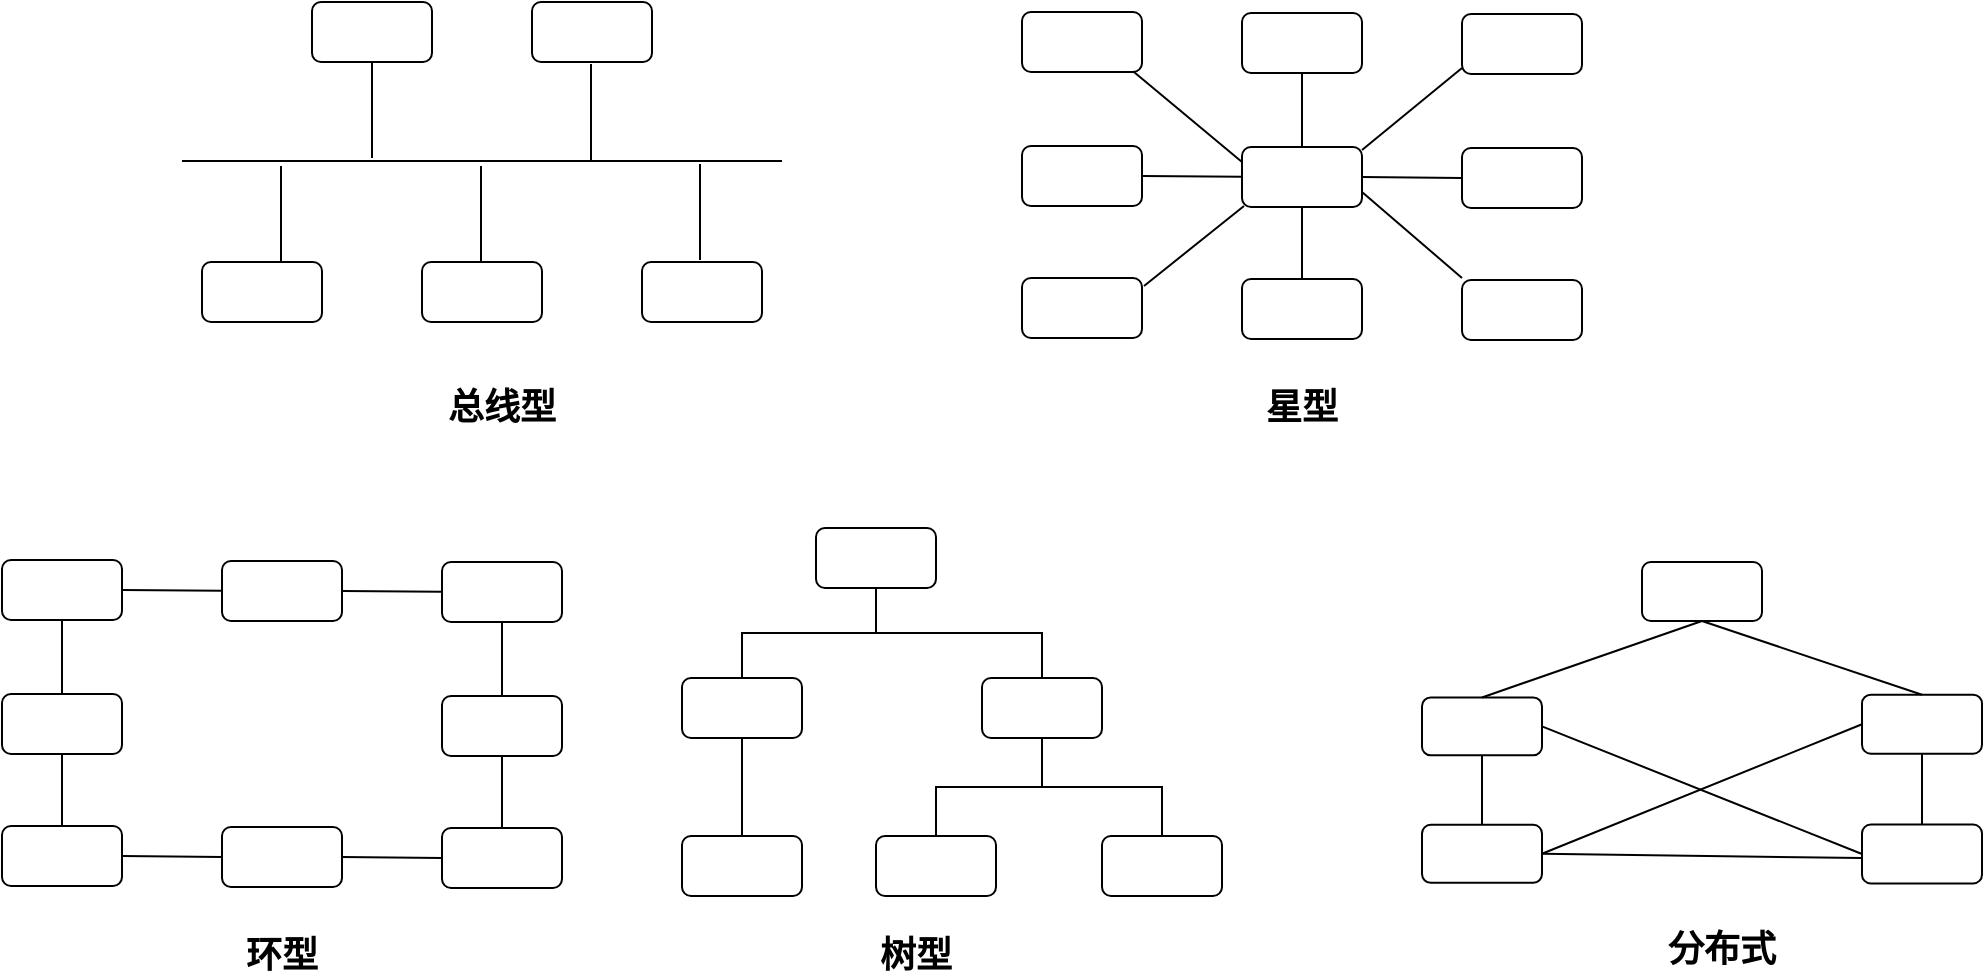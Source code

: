 <mxfile version="10.5.2" type="device"><diagram id="NrwzMk_wnvMzqkdQonBj" name="第 1 页"><mxGraphModel dx="2072" dy="962" grid="1" gridSize="10" guides="1" tooltips="1" connect="1" arrows="1" fold="1" page="1" pageScale="1" pageWidth="827" pageHeight="1169" math="0" shadow="0"><root><mxCell id="0"/><mxCell id="1" parent="0"/><mxCell id="FWsN60xZD7BrKEMVr5Pt-58" value="" style="group" vertex="1" connectable="0" parent="1"><mxGeometry x="450" y="112.5" width="280" height="207.5" as="geometry"/></mxCell><mxCell id="FWsN60xZD7BrKEMVr5Pt-34" value="" style="group" vertex="1" connectable="0" parent="FWsN60xZD7BrKEMVr5Pt-58"><mxGeometry y="6.5" width="60" height="163" as="geometry"/></mxCell><mxCell id="FWsN60xZD7BrKEMVr5Pt-32" value="" style="group" vertex="1" connectable="0" parent="FWsN60xZD7BrKEMVr5Pt-34"><mxGeometry y="-7" width="60" height="163" as="geometry"/></mxCell><mxCell id="FWsN60xZD7BrKEMVr5Pt-5" value="" style="rounded=1;whiteSpace=wrap;html=1;" vertex="1" parent="FWsN60xZD7BrKEMVr5Pt-32"><mxGeometry y="67" width="60" height="30" as="geometry"/></mxCell><mxCell id="FWsN60xZD7BrKEMVr5Pt-7" value="" style="rounded=1;whiteSpace=wrap;html=1;" vertex="1" parent="FWsN60xZD7BrKEMVr5Pt-32"><mxGeometry width="60" height="30" as="geometry"/></mxCell><mxCell id="FWsN60xZD7BrKEMVr5Pt-12" value="" style="rounded=1;whiteSpace=wrap;html=1;" vertex="1" parent="FWsN60xZD7BrKEMVr5Pt-32"><mxGeometry y="133" width="60" height="30" as="geometry"/></mxCell><mxCell id="FWsN60xZD7BrKEMVr5Pt-35" value="" style="group" vertex="1" connectable="0" parent="FWsN60xZD7BrKEMVr5Pt-58"><mxGeometry x="110" width="60" height="172.5" as="geometry"/></mxCell><mxCell id="FWsN60xZD7BrKEMVr5Pt-36" value="" style="group" vertex="1" connectable="0" parent="FWsN60xZD7BrKEMVr5Pt-35"><mxGeometry width="60" height="172.5" as="geometry"/></mxCell><mxCell id="FWsN60xZD7BrKEMVr5Pt-37" value="" style="rounded=1;whiteSpace=wrap;html=1;" vertex="1" parent="FWsN60xZD7BrKEMVr5Pt-36"><mxGeometry y="67" width="60" height="30" as="geometry"/></mxCell><mxCell id="FWsN60xZD7BrKEMVr5Pt-55" style="edgeStyle=none;rounded=0;orthogonalLoop=1;jettySize=auto;html=1;exitX=0.5;exitY=1;exitDx=0;exitDy=0;entryX=0.5;entryY=0;entryDx=0;entryDy=0;endArrow=none;endFill=0;" edge="1" parent="FWsN60xZD7BrKEMVr5Pt-36" source="FWsN60xZD7BrKEMVr5Pt-38" target="FWsN60xZD7BrKEMVr5Pt-37"><mxGeometry relative="1" as="geometry"/></mxCell><mxCell id="FWsN60xZD7BrKEMVr5Pt-38" value="" style="rounded=1;whiteSpace=wrap;html=1;" vertex="1" parent="FWsN60xZD7BrKEMVr5Pt-36"><mxGeometry width="60" height="30" as="geometry"/></mxCell><mxCell id="FWsN60xZD7BrKEMVr5Pt-53" style="rounded=0;orthogonalLoop=1;jettySize=auto;html=1;exitX=0.5;exitY=0;exitDx=0;exitDy=0;entryX=0.5;entryY=1;entryDx=0;entryDy=0;endArrow=none;endFill=0;" edge="1" parent="FWsN60xZD7BrKEMVr5Pt-36" source="FWsN60xZD7BrKEMVr5Pt-39" target="FWsN60xZD7BrKEMVr5Pt-37"><mxGeometry relative="1" as="geometry"/></mxCell><mxCell id="FWsN60xZD7BrKEMVr5Pt-39" value="" style="rounded=1;whiteSpace=wrap;html=1;" vertex="1" parent="FWsN60xZD7BrKEMVr5Pt-36"><mxGeometry y="133" width="60" height="30" as="geometry"/></mxCell><mxCell id="FWsN60xZD7BrKEMVr5Pt-40" value="" style="group" vertex="1" connectable="0" parent="FWsN60xZD7BrKEMVr5Pt-58"><mxGeometry x="220" y="0.5" width="60" height="163" as="geometry"/></mxCell><mxCell id="FWsN60xZD7BrKEMVr5Pt-41" value="" style="group" vertex="1" connectable="0" parent="FWsN60xZD7BrKEMVr5Pt-40"><mxGeometry width="60" height="163" as="geometry"/></mxCell><mxCell id="FWsN60xZD7BrKEMVr5Pt-42" value="" style="rounded=1;whiteSpace=wrap;html=1;" vertex="1" parent="FWsN60xZD7BrKEMVr5Pt-41"><mxGeometry y="67" width="60" height="30" as="geometry"/></mxCell><mxCell id="FWsN60xZD7BrKEMVr5Pt-43" value="" style="rounded=1;whiteSpace=wrap;html=1;" vertex="1" parent="FWsN60xZD7BrKEMVr5Pt-41"><mxGeometry width="60" height="30" as="geometry"/></mxCell><mxCell id="FWsN60xZD7BrKEMVr5Pt-44" value="" style="rounded=1;whiteSpace=wrap;html=1;" vertex="1" parent="FWsN60xZD7BrKEMVr5Pt-41"><mxGeometry y="133" width="60" height="30" as="geometry"/></mxCell><mxCell id="FWsN60xZD7BrKEMVr5Pt-46" value="" style="endArrow=none;html=1;" edge="1" parent="FWsN60xZD7BrKEMVr5Pt-58"><mxGeometry width="50" height="50" relative="1" as="geometry"><mxPoint x="170" y="68.5" as="sourcePoint"/><mxPoint x="220" y="27.5" as="targetPoint"/></mxGeometry></mxCell><mxCell id="FWsN60xZD7BrKEMVr5Pt-48" value="" style="endArrow=none;html=1;" edge="1" parent="FWsN60xZD7BrKEMVr5Pt-58"><mxGeometry width="50" height="50" relative="1" as="geometry"><mxPoint x="61" y="136.5" as="sourcePoint"/><mxPoint x="111" y="96.5" as="targetPoint"/></mxGeometry></mxCell><mxCell id="FWsN60xZD7BrKEMVr5Pt-51" value="" style="endArrow=none;html=1;exitX=1;exitY=0.75;exitDx=0;exitDy=0;" edge="1" parent="FWsN60xZD7BrKEMVr5Pt-58" source="FWsN60xZD7BrKEMVr5Pt-37"><mxGeometry width="50" height="50" relative="1" as="geometry"><mxPoint x="170" y="132.5" as="sourcePoint"/><mxPoint x="220" y="132.5" as="targetPoint"/></mxGeometry></mxCell><mxCell id="FWsN60xZD7BrKEMVr5Pt-52" value="" style="endArrow=none;html=1;entryX=0;entryY=0.25;entryDx=0;entryDy=0;exitX=0.933;exitY=1;exitDx=0;exitDy=0;exitPerimeter=0;" edge="1" parent="FWsN60xZD7BrKEMVr5Pt-58" source="FWsN60xZD7BrKEMVr5Pt-7" target="FWsN60xZD7BrKEMVr5Pt-37"><mxGeometry width="50" height="50" relative="1" as="geometry"><mxPoint x="60" y="17.5" as="sourcePoint"/><mxPoint x="110" y="-0.5" as="targetPoint"/></mxGeometry></mxCell><mxCell id="FWsN60xZD7BrKEMVr5Pt-54" style="edgeStyle=none;rounded=0;orthogonalLoop=1;jettySize=auto;html=1;exitX=0;exitY=0.5;exitDx=0;exitDy=0;entryX=1;entryY=0.5;entryDx=0;entryDy=0;endArrow=none;endFill=0;" edge="1" parent="FWsN60xZD7BrKEMVr5Pt-58" source="FWsN60xZD7BrKEMVr5Pt-42" target="FWsN60xZD7BrKEMVr5Pt-37"><mxGeometry relative="1" as="geometry"/></mxCell><mxCell id="FWsN60xZD7BrKEMVr5Pt-56" style="edgeStyle=none;rounded=0;orthogonalLoop=1;jettySize=auto;html=1;exitX=1;exitY=0.5;exitDx=0;exitDy=0;endArrow=none;endFill=0;" edge="1" parent="FWsN60xZD7BrKEMVr5Pt-58" source="FWsN60xZD7BrKEMVr5Pt-5" target="FWsN60xZD7BrKEMVr5Pt-37"><mxGeometry relative="1" as="geometry"/></mxCell><mxCell id="FWsN60xZD7BrKEMVr5Pt-57" value="星型" style="text;html=1;strokeColor=none;fillColor=none;align=center;verticalAlign=middle;whiteSpace=wrap;rounded=0;fontSize=18;fontStyle=1" vertex="1" parent="FWsN60xZD7BrKEMVr5Pt-58"><mxGeometry x="120" y="187.5" width="40" height="20" as="geometry"/></mxCell><mxCell id="FWsN60xZD7BrKEMVr5Pt-64" value="总线型" style="text;html=1;strokeColor=none;fillColor=none;align=center;verticalAlign=middle;whiteSpace=wrap;rounded=0;fontSize=18;fontStyle=1" vertex="1" parent="1"><mxGeometry x="160" y="300" width="60" height="20" as="geometry"/></mxCell><mxCell id="FWsN60xZD7BrKEMVr5Pt-66" value="" style="group" vertex="1" connectable="0" parent="1"><mxGeometry x="30" y="107" width="300" height="160" as="geometry"/></mxCell><mxCell id="FWsN60xZD7BrKEMVr5Pt-30" value="" style="group" vertex="1" connectable="0" parent="FWsN60xZD7BrKEMVr5Pt-66"><mxGeometry x="10" y="130" width="280" height="30" as="geometry"/></mxCell><mxCell id="FWsN60xZD7BrKEMVr5Pt-14" value="" style="rounded=1;whiteSpace=wrap;html=1;" vertex="1" parent="FWsN60xZD7BrKEMVr5Pt-30"><mxGeometry width="60" height="30" as="geometry"/></mxCell><mxCell id="FWsN60xZD7BrKEMVr5Pt-16" value="" style="rounded=1;whiteSpace=wrap;html=1;" vertex="1" parent="FWsN60xZD7BrKEMVr5Pt-30"><mxGeometry x="110" width="60" height="30" as="geometry"/></mxCell><mxCell id="FWsN60xZD7BrKEMVr5Pt-23" value="" style="rounded=1;whiteSpace=wrap;html=1;" vertex="1" parent="FWsN60xZD7BrKEMVr5Pt-30"><mxGeometry x="220" width="60" height="30" as="geometry"/></mxCell><mxCell id="FWsN60xZD7BrKEMVr5Pt-31" value="" style="group" vertex="1" connectable="0" parent="FWsN60xZD7BrKEMVr5Pt-66"><mxGeometry x="65" width="170" height="30" as="geometry"/></mxCell><mxCell id="FWsN60xZD7BrKEMVr5Pt-17" value="" style="rounded=1;whiteSpace=wrap;html=1;" vertex="1" parent="FWsN60xZD7BrKEMVr5Pt-31"><mxGeometry width="60" height="30" as="geometry"/></mxCell><mxCell id="FWsN60xZD7BrKEMVr5Pt-19" value="" style="rounded=1;whiteSpace=wrap;html=1;" vertex="1" parent="FWsN60xZD7BrKEMVr5Pt-31"><mxGeometry x="110" width="60" height="30" as="geometry"/></mxCell><mxCell id="FWsN60xZD7BrKEMVr5Pt-45" value="" style="endArrow=none;html=1;" edge="1" parent="FWsN60xZD7BrKEMVr5Pt-66"><mxGeometry width="50" height="50" relative="1" as="geometry"><mxPoint y="79.5" as="sourcePoint"/><mxPoint x="300" y="79.5" as="targetPoint"/></mxGeometry></mxCell><mxCell id="FWsN60xZD7BrKEMVr5Pt-59" style="edgeStyle=none;rounded=0;orthogonalLoop=1;jettySize=auto;html=1;exitX=0.5;exitY=1;exitDx=0;exitDy=0;endArrow=none;endFill=0;" edge="1" parent="FWsN60xZD7BrKEMVr5Pt-66"><mxGeometry relative="1" as="geometry"><mxPoint x="95" y="78" as="targetPoint"/><mxPoint x="95" y="30" as="sourcePoint"/></mxGeometry></mxCell><mxCell id="FWsN60xZD7BrKEMVr5Pt-60" style="edgeStyle=none;rounded=0;orthogonalLoop=1;jettySize=auto;html=1;exitX=0.5;exitY=1;exitDx=0;exitDy=0;endArrow=none;endFill=0;" edge="1" parent="FWsN60xZD7BrKEMVr5Pt-66"><mxGeometry relative="1" as="geometry"><mxPoint x="49.5" y="130" as="targetPoint"/><mxPoint x="49.5" y="82" as="sourcePoint"/></mxGeometry></mxCell><mxCell id="FWsN60xZD7BrKEMVr5Pt-61" style="edgeStyle=none;rounded=0;orthogonalLoop=1;jettySize=auto;html=1;exitX=0.5;exitY=1;exitDx=0;exitDy=0;endArrow=none;endFill=0;" edge="1" parent="FWsN60xZD7BrKEMVr5Pt-66"><mxGeometry relative="1" as="geometry"><mxPoint x="149.5" y="130" as="targetPoint"/><mxPoint x="149.5" y="82" as="sourcePoint"/></mxGeometry></mxCell><mxCell id="FWsN60xZD7BrKEMVr5Pt-62" style="edgeStyle=none;rounded=0;orthogonalLoop=1;jettySize=auto;html=1;exitX=0.5;exitY=1;exitDx=0;exitDy=0;endArrow=none;endFill=0;" edge="1" parent="FWsN60xZD7BrKEMVr5Pt-66"><mxGeometry relative="1" as="geometry"><mxPoint x="259" y="129" as="targetPoint"/><mxPoint x="259" y="81" as="sourcePoint"/></mxGeometry></mxCell><mxCell id="FWsN60xZD7BrKEMVr5Pt-63" style="edgeStyle=none;rounded=0;orthogonalLoop=1;jettySize=auto;html=1;exitX=0.5;exitY=1;exitDx=0;exitDy=0;endArrow=none;endFill=0;" edge="1" parent="FWsN60xZD7BrKEMVr5Pt-66"><mxGeometry relative="1" as="geometry"><mxPoint x="204.5" y="79" as="targetPoint"/><mxPoint x="204.5" y="31" as="sourcePoint"/></mxGeometry></mxCell><mxCell id="FWsN60xZD7BrKEMVr5Pt-76" value="" style="group" vertex="1" connectable="0" parent="1"><mxGeometry x="280" y="370" width="270" height="224" as="geometry"/></mxCell><mxCell id="FWsN60xZD7BrKEMVr5Pt-1" value="" style="rounded=1;whiteSpace=wrap;html=1;" vertex="1" parent="FWsN60xZD7BrKEMVr5Pt-76"><mxGeometry x="210" y="154" width="60" height="30" as="geometry"/></mxCell><mxCell id="FWsN60xZD7BrKEMVr5Pt-13" value="" style="rounded=1;whiteSpace=wrap;html=1;" vertex="1" parent="FWsN60xZD7BrKEMVr5Pt-76"><mxGeometry y="75" width="60" height="30" as="geometry"/></mxCell><mxCell id="FWsN60xZD7BrKEMVr5Pt-72" style="edgeStyle=orthogonalEdgeStyle;rounded=0;orthogonalLoop=1;jettySize=auto;html=1;exitX=0.5;exitY=1;exitDx=0;exitDy=0;entryX=0.5;entryY=0;entryDx=0;entryDy=0;endArrow=none;endFill=0;" edge="1" parent="FWsN60xZD7BrKEMVr5Pt-76" source="FWsN60xZD7BrKEMVr5Pt-15" target="FWsN60xZD7BrKEMVr5Pt-1"><mxGeometry relative="1" as="geometry"/></mxCell><mxCell id="FWsN60xZD7BrKEMVr5Pt-15" value="" style="rounded=1;whiteSpace=wrap;html=1;" vertex="1" parent="FWsN60xZD7BrKEMVr5Pt-76"><mxGeometry x="150" y="75" width="60" height="30" as="geometry"/></mxCell><mxCell id="FWsN60xZD7BrKEMVr5Pt-18" value="" style="rounded=1;whiteSpace=wrap;html=1;" vertex="1" parent="FWsN60xZD7BrKEMVr5Pt-76"><mxGeometry y="154" width="60" height="30" as="geometry"/></mxCell><mxCell id="FWsN60xZD7BrKEMVr5Pt-71" style="edgeStyle=orthogonalEdgeStyle;rounded=0;orthogonalLoop=1;jettySize=auto;html=1;exitX=0.5;exitY=1;exitDx=0;exitDy=0;entryX=0.5;entryY=0;entryDx=0;entryDy=0;endArrow=none;endFill=0;" edge="1" parent="FWsN60xZD7BrKEMVr5Pt-76" source="FWsN60xZD7BrKEMVr5Pt-13" target="FWsN60xZD7BrKEMVr5Pt-18"><mxGeometry relative="1" as="geometry"/></mxCell><mxCell id="FWsN60xZD7BrKEMVr5Pt-21" value="" style="rounded=1;whiteSpace=wrap;html=1;" vertex="1" parent="FWsN60xZD7BrKEMVr5Pt-76"><mxGeometry x="97" y="154" width="60" height="30" as="geometry"/></mxCell><mxCell id="FWsN60xZD7BrKEMVr5Pt-74" style="edgeStyle=orthogonalEdgeStyle;rounded=0;orthogonalLoop=1;jettySize=auto;html=1;exitX=0.5;exitY=1;exitDx=0;exitDy=0;entryX=0.5;entryY=0;entryDx=0;entryDy=0;endArrow=none;endFill=0;" edge="1" parent="FWsN60xZD7BrKEMVr5Pt-76" source="FWsN60xZD7BrKEMVr5Pt-15" target="FWsN60xZD7BrKEMVr5Pt-21"><mxGeometry relative="1" as="geometry"/></mxCell><mxCell id="FWsN60xZD7BrKEMVr5Pt-69" style="edgeStyle=orthogonalEdgeStyle;rounded=0;orthogonalLoop=1;jettySize=auto;html=1;exitX=0.5;exitY=1;exitDx=0;exitDy=0;entryX=0.5;entryY=0;entryDx=0;entryDy=0;endArrow=none;endFill=0;" edge="1" parent="FWsN60xZD7BrKEMVr5Pt-76" source="FWsN60xZD7BrKEMVr5Pt-22" target="FWsN60xZD7BrKEMVr5Pt-13"><mxGeometry relative="1" as="geometry"/></mxCell><mxCell id="FWsN60xZD7BrKEMVr5Pt-70" style="edgeStyle=orthogonalEdgeStyle;rounded=0;orthogonalLoop=1;jettySize=auto;html=1;exitX=0.5;exitY=1;exitDx=0;exitDy=0;entryX=0.5;entryY=0;entryDx=0;entryDy=0;endArrow=none;endFill=0;" edge="1" parent="FWsN60xZD7BrKEMVr5Pt-76" source="FWsN60xZD7BrKEMVr5Pt-22" target="FWsN60xZD7BrKEMVr5Pt-15"><mxGeometry relative="1" as="geometry"/></mxCell><mxCell id="FWsN60xZD7BrKEMVr5Pt-22" value="" style="rounded=1;whiteSpace=wrap;html=1;" vertex="1" parent="FWsN60xZD7BrKEMVr5Pt-76"><mxGeometry x="67" width="60" height="30" as="geometry"/></mxCell><mxCell id="FWsN60xZD7BrKEMVr5Pt-75" value="树型&lt;br style=&quot;font-size: 18px;&quot;&gt;" style="text;html=1;strokeColor=none;fillColor=none;align=center;verticalAlign=middle;whiteSpace=wrap;rounded=0;fontStyle=1;fontSize=18;" vertex="1" parent="FWsN60xZD7BrKEMVr5Pt-76"><mxGeometry x="97" y="204" width="40" height="20" as="geometry"/></mxCell><mxCell id="FWsN60xZD7BrKEMVr5Pt-77" value="" style="group" vertex="1" connectable="0" parent="1"><mxGeometry x="650" y="387" width="280" height="204" as="geometry"/></mxCell><mxCell id="FWsN60xZD7BrKEMVr5Pt-78" value="" style="group" vertex="1" connectable="0" parent="FWsN60xZD7BrKEMVr5Pt-77"><mxGeometry y="9.831" width="60" height="157.301" as="geometry"/></mxCell><mxCell id="FWsN60xZD7BrKEMVr5Pt-79" value="" style="group" vertex="1" connectable="0" parent="FWsN60xZD7BrKEMVr5Pt-78"><mxGeometry y="-6.755" width="60" height="157.301" as="geometry"/></mxCell><mxCell id="FWsN60xZD7BrKEMVr5Pt-80" value="" style="rounded=1;whiteSpace=wrap;html=1;" vertex="1" parent="FWsN60xZD7BrKEMVr5Pt-79"><mxGeometry y="64.658" width="60" height="28.951" as="geometry"/></mxCell><mxCell id="FWsN60xZD7BrKEMVr5Pt-107" style="rounded=0;orthogonalLoop=1;jettySize=auto;html=1;exitX=0.5;exitY=0;exitDx=0;exitDy=0;entryX=0.5;entryY=1;entryDx=0;entryDy=0;endArrow=none;endFill=0;" edge="1" parent="FWsN60xZD7BrKEMVr5Pt-79" source="FWsN60xZD7BrKEMVr5Pt-82" target="FWsN60xZD7BrKEMVr5Pt-80"><mxGeometry relative="1" as="geometry"/></mxCell><mxCell id="FWsN60xZD7BrKEMVr5Pt-82" value="" style="rounded=1;whiteSpace=wrap;html=1;" vertex="1" parent="FWsN60xZD7BrKEMVr5Pt-79"><mxGeometry y="128.35" width="60" height="28.951" as="geometry"/></mxCell><mxCell id="FWsN60xZD7BrKEMVr5Pt-83" value="" style="group" vertex="1" connectable="0" parent="FWsN60xZD7BrKEMVr5Pt-77"><mxGeometry x="110" width="60" height="169.59" as="geometry"/></mxCell><mxCell id="FWsN60xZD7BrKEMVr5Pt-84" value="" style="group" vertex="1" connectable="0" parent="FWsN60xZD7BrKEMVr5Pt-83"><mxGeometry width="60" height="169.59" as="geometry"/></mxCell><mxCell id="FWsN60xZD7BrKEMVr5Pt-87" value="" style="rounded=1;whiteSpace=wrap;html=1;" vertex="1" parent="FWsN60xZD7BrKEMVr5Pt-84"><mxGeometry width="60" height="29.494" as="geometry"/></mxCell><mxCell id="FWsN60xZD7BrKEMVr5Pt-90" value="" style="group" vertex="1" connectable="0" parent="FWsN60xZD7BrKEMVr5Pt-77"><mxGeometry x="220" y="0.492" width="60" height="160.251" as="geometry"/></mxCell><mxCell id="FWsN60xZD7BrKEMVr5Pt-91" value="" style="group" vertex="1" connectable="0" parent="FWsN60xZD7BrKEMVr5Pt-90"><mxGeometry width="60" height="160.251" as="geometry"/></mxCell><mxCell id="FWsN60xZD7BrKEMVr5Pt-110" style="edgeStyle=none;rounded=0;orthogonalLoop=1;jettySize=auto;html=1;exitX=0.5;exitY=1;exitDx=0;exitDy=0;entryX=0.5;entryY=0;entryDx=0;entryDy=0;endArrow=none;endFill=0;" edge="1" parent="FWsN60xZD7BrKEMVr5Pt-91" source="FWsN60xZD7BrKEMVr5Pt-92" target="FWsN60xZD7BrKEMVr5Pt-94"><mxGeometry relative="1" as="geometry"/></mxCell><mxCell id="FWsN60xZD7BrKEMVr5Pt-92" value="" style="rounded=1;whiteSpace=wrap;html=1;" vertex="1" parent="FWsN60xZD7BrKEMVr5Pt-91"><mxGeometry y="65.87" width="60" height="29.494" as="geometry"/></mxCell><mxCell id="FWsN60xZD7BrKEMVr5Pt-94" value="" style="rounded=1;whiteSpace=wrap;html=1;" vertex="1" parent="FWsN60xZD7BrKEMVr5Pt-91"><mxGeometry y="130.757" width="60" height="29.494" as="geometry"/></mxCell><mxCell id="FWsN60xZD7BrKEMVr5Pt-101" value="分布式" style="text;html=1;strokeColor=none;fillColor=none;align=center;verticalAlign=middle;whiteSpace=wrap;rounded=0;fontStyle=1;fontSize=18;" vertex="1" parent="FWsN60xZD7BrKEMVr5Pt-77"><mxGeometry x="120" y="184" width="60" height="20" as="geometry"/></mxCell><mxCell id="FWsN60xZD7BrKEMVr5Pt-108" style="edgeStyle=none;rounded=0;orthogonalLoop=1;jettySize=auto;html=1;exitX=0.5;exitY=0;exitDx=0;exitDy=0;entryX=0.5;entryY=1;entryDx=0;entryDy=0;endArrow=none;endFill=0;" edge="1" parent="FWsN60xZD7BrKEMVr5Pt-77" source="FWsN60xZD7BrKEMVr5Pt-80" target="FWsN60xZD7BrKEMVr5Pt-87"><mxGeometry relative="1" as="geometry"/></mxCell><mxCell id="FWsN60xZD7BrKEMVr5Pt-111" style="edgeStyle=none;rounded=0;orthogonalLoop=1;jettySize=auto;html=1;exitX=0;exitY=0.5;exitDx=0;exitDy=0;entryX=1;entryY=0.5;entryDx=0;entryDy=0;endArrow=none;endFill=0;" edge="1" parent="FWsN60xZD7BrKEMVr5Pt-77" source="FWsN60xZD7BrKEMVr5Pt-92" target="FWsN60xZD7BrKEMVr5Pt-82"><mxGeometry relative="1" as="geometry"/></mxCell><mxCell id="FWsN60xZD7BrKEMVr5Pt-112" style="edgeStyle=none;rounded=0;orthogonalLoop=1;jettySize=auto;html=1;exitX=1;exitY=0.5;exitDx=0;exitDy=0;entryX=0;entryY=0.5;entryDx=0;entryDy=0;endArrow=none;endFill=0;" edge="1" parent="FWsN60xZD7BrKEMVr5Pt-77" source="FWsN60xZD7BrKEMVr5Pt-80" target="FWsN60xZD7BrKEMVr5Pt-94"><mxGeometry relative="1" as="geometry"/></mxCell><mxCell id="FWsN60xZD7BrKEMVr5Pt-109" style="edgeStyle=none;rounded=0;orthogonalLoop=1;jettySize=auto;html=1;exitX=0.5;exitY=0;exitDx=0;exitDy=0;endArrow=none;endFill=0;entryX=0.5;entryY=1;entryDx=0;entryDy=0;" edge="1" parent="FWsN60xZD7BrKEMVr5Pt-77" source="FWsN60xZD7BrKEMVr5Pt-92" target="FWsN60xZD7BrKEMVr5Pt-87"><mxGeometry relative="1" as="geometry"><mxPoint x="140" y="33" as="targetPoint"/></mxGeometry></mxCell><mxCell id="FWsN60xZD7BrKEMVr5Pt-113" style="edgeStyle=none;rounded=0;orthogonalLoop=1;jettySize=auto;html=1;exitX=1;exitY=0.5;exitDx=0;exitDy=0;endArrow=none;endFill=0;" edge="1" parent="1" source="FWsN60xZD7BrKEMVr5Pt-82"><mxGeometry relative="1" as="geometry"><mxPoint x="870" y="535" as="targetPoint"/></mxGeometry></mxCell><mxCell id="FWsN60xZD7BrKEMVr5Pt-114" value="" style="group" vertex="1" connectable="0" parent="1"><mxGeometry x="-60" y="386.5" width="280" height="207.5" as="geometry"/></mxCell><mxCell id="FWsN60xZD7BrKEMVr5Pt-115" value="" style="group" vertex="1" connectable="0" parent="FWsN60xZD7BrKEMVr5Pt-114"><mxGeometry y="6.5" width="60" height="163" as="geometry"/></mxCell><mxCell id="FWsN60xZD7BrKEMVr5Pt-116" value="" style="group" vertex="1" connectable="0" parent="FWsN60xZD7BrKEMVr5Pt-115"><mxGeometry y="-7" width="60" height="163" as="geometry"/></mxCell><mxCell id="FWsN60xZD7BrKEMVr5Pt-153" style="edgeStyle=none;rounded=0;orthogonalLoop=1;jettySize=auto;html=1;exitX=0.5;exitY=0;exitDx=0;exitDy=0;entryX=0.5;entryY=1;entryDx=0;entryDy=0;endArrow=none;endFill=0;" edge="1" parent="FWsN60xZD7BrKEMVr5Pt-116" source="FWsN60xZD7BrKEMVr5Pt-117" target="FWsN60xZD7BrKEMVr5Pt-118"><mxGeometry relative="1" as="geometry"/></mxCell><mxCell id="FWsN60xZD7BrKEMVr5Pt-117" value="" style="rounded=1;whiteSpace=wrap;html=1;" vertex="1" parent="FWsN60xZD7BrKEMVr5Pt-116"><mxGeometry y="67" width="60" height="30" as="geometry"/></mxCell><mxCell id="FWsN60xZD7BrKEMVr5Pt-118" value="" style="rounded=1;whiteSpace=wrap;html=1;" vertex="1" parent="FWsN60xZD7BrKEMVr5Pt-116"><mxGeometry width="60" height="30" as="geometry"/></mxCell><mxCell id="FWsN60xZD7BrKEMVr5Pt-152" style="edgeStyle=none;rounded=0;orthogonalLoop=1;jettySize=auto;html=1;exitX=0.5;exitY=0;exitDx=0;exitDy=0;entryX=0.5;entryY=1;entryDx=0;entryDy=0;endArrow=none;endFill=0;" edge="1" parent="FWsN60xZD7BrKEMVr5Pt-116" source="FWsN60xZD7BrKEMVr5Pt-119" target="FWsN60xZD7BrKEMVr5Pt-117"><mxGeometry relative="1" as="geometry"/></mxCell><mxCell id="FWsN60xZD7BrKEMVr5Pt-119" value="" style="rounded=1;whiteSpace=wrap;html=1;" vertex="1" parent="FWsN60xZD7BrKEMVr5Pt-116"><mxGeometry y="133" width="60" height="30" as="geometry"/></mxCell><mxCell id="FWsN60xZD7BrKEMVr5Pt-120" value="" style="group" vertex="1" connectable="0" parent="FWsN60xZD7BrKEMVr5Pt-114"><mxGeometry x="110" width="60" height="172.5" as="geometry"/></mxCell><mxCell id="FWsN60xZD7BrKEMVr5Pt-121" value="" style="group" vertex="1" connectable="0" parent="FWsN60xZD7BrKEMVr5Pt-120"><mxGeometry width="60" height="172.5" as="geometry"/></mxCell><mxCell id="FWsN60xZD7BrKEMVr5Pt-124" value="" style="rounded=1;whiteSpace=wrap;html=1;" vertex="1" parent="FWsN60xZD7BrKEMVr5Pt-121"><mxGeometry width="60" height="30" as="geometry"/></mxCell><mxCell id="FWsN60xZD7BrKEMVr5Pt-126" value="" style="rounded=1;whiteSpace=wrap;html=1;" vertex="1" parent="FWsN60xZD7BrKEMVr5Pt-121"><mxGeometry y="133" width="60" height="30" as="geometry"/></mxCell><mxCell id="FWsN60xZD7BrKEMVr5Pt-127" value="" style="group" vertex="1" connectable="0" parent="FWsN60xZD7BrKEMVr5Pt-114"><mxGeometry x="220" y="0.5" width="60" height="163" as="geometry"/></mxCell><mxCell id="FWsN60xZD7BrKEMVr5Pt-128" value="" style="group" vertex="1" connectable="0" parent="FWsN60xZD7BrKEMVr5Pt-127"><mxGeometry width="60" height="163" as="geometry"/></mxCell><mxCell id="FWsN60xZD7BrKEMVr5Pt-149" style="edgeStyle=none;rounded=0;orthogonalLoop=1;jettySize=auto;html=1;exitX=0.5;exitY=1;exitDx=0;exitDy=0;entryX=0.5;entryY=0;entryDx=0;entryDy=0;endArrow=none;endFill=0;" edge="1" parent="FWsN60xZD7BrKEMVr5Pt-128" source="FWsN60xZD7BrKEMVr5Pt-129" target="FWsN60xZD7BrKEMVr5Pt-131"><mxGeometry relative="1" as="geometry"/></mxCell><mxCell id="FWsN60xZD7BrKEMVr5Pt-129" value="" style="rounded=1;whiteSpace=wrap;html=1;" vertex="1" parent="FWsN60xZD7BrKEMVr5Pt-128"><mxGeometry y="67" width="60" height="30" as="geometry"/></mxCell><mxCell id="FWsN60xZD7BrKEMVr5Pt-148" style="edgeStyle=none;rounded=0;orthogonalLoop=1;jettySize=auto;html=1;exitX=0.5;exitY=1;exitDx=0;exitDy=0;entryX=0.5;entryY=0;entryDx=0;entryDy=0;endArrow=none;endFill=0;" edge="1" parent="FWsN60xZD7BrKEMVr5Pt-128" source="FWsN60xZD7BrKEMVr5Pt-130" target="FWsN60xZD7BrKEMVr5Pt-129"><mxGeometry relative="1" as="geometry"/></mxCell><mxCell id="FWsN60xZD7BrKEMVr5Pt-130" value="" style="rounded=1;whiteSpace=wrap;html=1;" vertex="1" parent="FWsN60xZD7BrKEMVr5Pt-128"><mxGeometry width="60" height="30" as="geometry"/></mxCell><mxCell id="FWsN60xZD7BrKEMVr5Pt-131" value="" style="rounded=1;whiteSpace=wrap;html=1;" vertex="1" parent="FWsN60xZD7BrKEMVr5Pt-128"><mxGeometry y="133" width="60" height="30" as="geometry"/></mxCell><mxCell id="FWsN60xZD7BrKEMVr5Pt-138" value="&lt;font style=&quot;font-size: 18px&quot;&gt;环型&lt;/font&gt;" style="text;html=1;strokeColor=none;fillColor=none;align=center;verticalAlign=middle;whiteSpace=wrap;rounded=0;fontStyle=1" vertex="1" parent="FWsN60xZD7BrKEMVr5Pt-114"><mxGeometry x="120" y="187.5" width="40" height="20" as="geometry"/></mxCell><mxCell id="FWsN60xZD7BrKEMVr5Pt-146" style="edgeStyle=none;rounded=0;orthogonalLoop=1;jettySize=auto;html=1;exitX=1;exitY=0.5;exitDx=0;exitDy=0;endArrow=none;endFill=0;" edge="1" parent="FWsN60xZD7BrKEMVr5Pt-114" source="FWsN60xZD7BrKEMVr5Pt-118" target="FWsN60xZD7BrKEMVr5Pt-124"><mxGeometry relative="1" as="geometry"/></mxCell><mxCell id="FWsN60xZD7BrKEMVr5Pt-147" style="edgeStyle=none;rounded=0;orthogonalLoop=1;jettySize=auto;html=1;exitX=1;exitY=0.5;exitDx=0;exitDy=0;endArrow=none;endFill=0;" edge="1" parent="FWsN60xZD7BrKEMVr5Pt-114" source="FWsN60xZD7BrKEMVr5Pt-124" target="FWsN60xZD7BrKEMVr5Pt-130"><mxGeometry relative="1" as="geometry"/></mxCell><mxCell id="FWsN60xZD7BrKEMVr5Pt-151" style="edgeStyle=none;rounded=0;orthogonalLoop=1;jettySize=auto;html=1;exitX=1;exitY=0.5;exitDx=0;exitDy=0;entryX=0;entryY=0.5;entryDx=0;entryDy=0;endArrow=none;endFill=0;" edge="1" parent="FWsN60xZD7BrKEMVr5Pt-114" source="FWsN60xZD7BrKEMVr5Pt-119" target="FWsN60xZD7BrKEMVr5Pt-126"><mxGeometry relative="1" as="geometry"/></mxCell><mxCell id="FWsN60xZD7BrKEMVr5Pt-150" style="edgeStyle=none;rounded=0;orthogonalLoop=1;jettySize=auto;html=1;exitX=0;exitY=0.5;exitDx=0;exitDy=0;endArrow=none;endFill=0;" edge="1" parent="1" source="FWsN60xZD7BrKEMVr5Pt-131"><mxGeometry relative="1" as="geometry"><mxPoint x="110" y="534.471" as="targetPoint"/></mxGeometry></mxCell></root></mxGraphModel></diagram></mxfile>